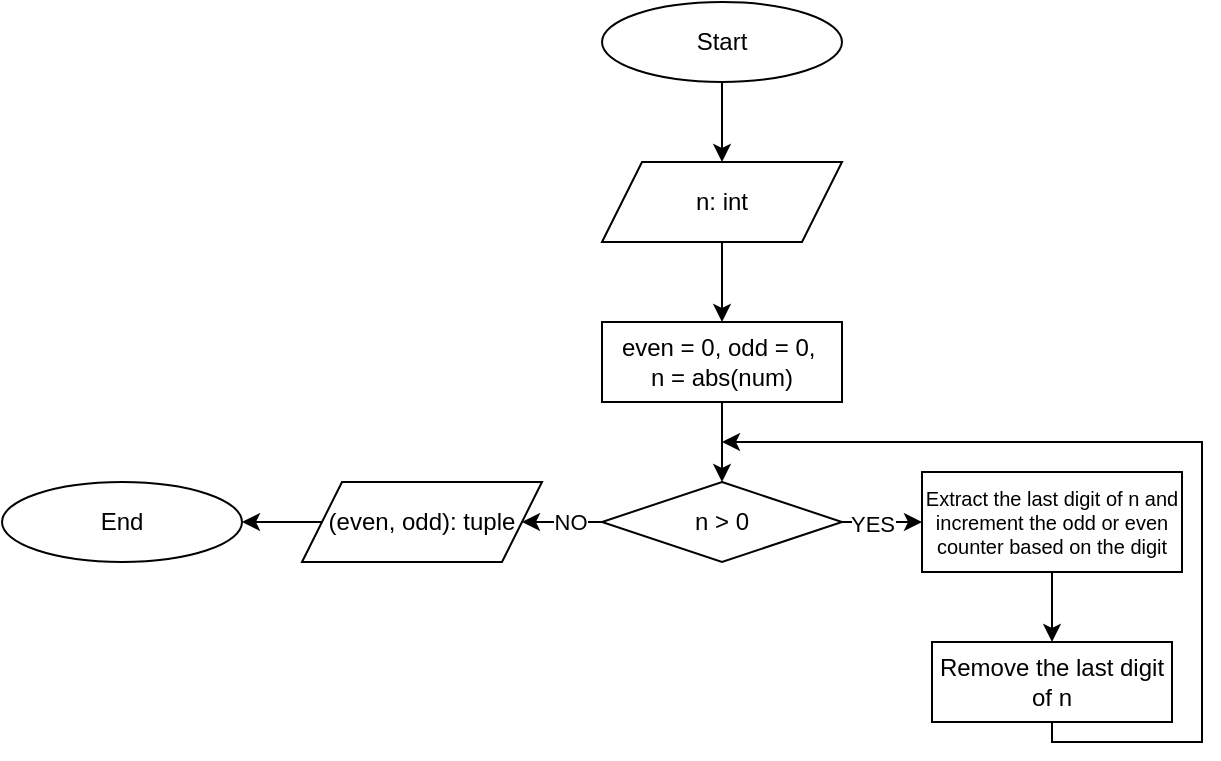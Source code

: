 <mxfile version="24.8.6">
  <diagram name="Page-1" id="gcOh2L13ghurHqlArtQZ">
    <mxGraphModel dx="989" dy="570" grid="1" gridSize="10" guides="1" tooltips="1" connect="1" arrows="1" fold="1" page="1" pageScale="1" pageWidth="827" pageHeight="1169" background="#ffffff" math="0" shadow="0">
      <root>
        <mxCell id="0" />
        <mxCell id="1" parent="0" />
        <mxCell id="6OEK3HkwsZAHeZwyoHTl-1" value="Start" style="ellipse;whiteSpace=wrap;html=1;" vertex="1" parent="1">
          <mxGeometry x="360" y="80" width="120" height="40" as="geometry" />
        </mxCell>
        <mxCell id="6OEK3HkwsZAHeZwyoHTl-5" value="" style="endArrow=classic;html=1;rounded=0;exitX=0.5;exitY=1;exitDx=0;exitDy=0;entryX=0.5;entryY=0;entryDx=0;entryDy=0;" edge="1" parent="1" source="6OEK3HkwsZAHeZwyoHTl-1" target="6OEK3HkwsZAHeZwyoHTl-86">
          <mxGeometry width="50" height="50" relative="1" as="geometry">
            <mxPoint x="340" y="360" as="sourcePoint" />
            <mxPoint x="430" y="150" as="targetPoint" />
          </mxGeometry>
        </mxCell>
        <mxCell id="6OEK3HkwsZAHeZwyoHTl-86" value="&lt;div&gt;n: int&lt;/div&gt;" style="shape=parallelogram;perimeter=parallelogramPerimeter;whiteSpace=wrap;html=1;fixedSize=1;" vertex="1" parent="1">
          <mxGeometry x="360" y="160" width="120" height="40" as="geometry" />
        </mxCell>
        <mxCell id="6OEK3HkwsZAHeZwyoHTl-92" value="" style="endArrow=classic;html=1;rounded=0;exitX=0.5;exitY=1;exitDx=0;exitDy=0;entryX=0.5;entryY=0;entryDx=0;entryDy=0;" edge="1" parent="1" source="6OEK3HkwsZAHeZwyoHTl-86">
          <mxGeometry width="50" height="50" relative="1" as="geometry">
            <mxPoint x="420" y="280" as="sourcePoint" />
            <mxPoint x="420" y="240" as="targetPoint" />
          </mxGeometry>
        </mxCell>
        <mxCell id="6OEK3HkwsZAHeZwyoHTl-108" value="End" style="ellipse;whiteSpace=wrap;html=1;" vertex="1" parent="1">
          <mxGeometry x="60" y="320" width="120" height="40" as="geometry" />
        </mxCell>
        <mxCell id="6OEK3HkwsZAHeZwyoHTl-122" value="even = 0, odd = 0,&amp;nbsp;&lt;div&gt;n = abs(num)&lt;/div&gt;" style="rounded=0;whiteSpace=wrap;html=1;" vertex="1" parent="1">
          <mxGeometry x="360" y="240" width="120" height="40" as="geometry" />
        </mxCell>
        <mxCell id="6OEK3HkwsZAHeZwyoHTl-124" value="n &amp;gt; 0" style="rhombus;whiteSpace=wrap;html=1;" vertex="1" parent="1">
          <mxGeometry x="360" y="320" width="120" height="40" as="geometry" />
        </mxCell>
        <mxCell id="6OEK3HkwsZAHeZwyoHTl-125" value="&lt;div style=&quot;font-size: 10px;&quot;&gt;Extract the last digit of n and increment the odd or even counter based on the digit&lt;/div&gt;" style="rounded=0;whiteSpace=wrap;html=1;fontSize=10;" vertex="1" parent="1">
          <mxGeometry x="520" y="315" width="130" height="50" as="geometry" />
        </mxCell>
        <mxCell id="6OEK3HkwsZAHeZwyoHTl-127" value="(even, odd): tuple" style="shape=parallelogram;perimeter=parallelogramPerimeter;whiteSpace=wrap;html=1;fixedSize=1;" vertex="1" parent="1">
          <mxGeometry x="210" y="320" width="120" height="40" as="geometry" />
        </mxCell>
        <mxCell id="6OEK3HkwsZAHeZwyoHTl-130" value="&lt;div&gt;Remove the last digit of n&lt;/div&gt;" style="rounded=0;whiteSpace=wrap;html=1;" vertex="1" parent="1">
          <mxGeometry x="525" y="400" width="120" height="40" as="geometry" />
        </mxCell>
        <mxCell id="6OEK3HkwsZAHeZwyoHTl-131" value="" style="endArrow=classic;html=1;rounded=0;exitX=0.5;exitY=1;exitDx=0;exitDy=0;entryX=0.5;entryY=0;entryDx=0;entryDy=0;" edge="1" parent="1" source="6OEK3HkwsZAHeZwyoHTl-122" target="6OEK3HkwsZAHeZwyoHTl-124">
          <mxGeometry width="50" height="50" relative="1" as="geometry">
            <mxPoint x="430" y="210" as="sourcePoint" />
            <mxPoint x="430" y="250" as="targetPoint" />
          </mxGeometry>
        </mxCell>
        <mxCell id="6OEK3HkwsZAHeZwyoHTl-132" value="" style="endArrow=classic;html=1;rounded=0;exitX=1;exitY=0.5;exitDx=0;exitDy=0;entryX=0;entryY=0.5;entryDx=0;entryDy=0;" edge="1" parent="1" source="6OEK3HkwsZAHeZwyoHTl-124" target="6OEK3HkwsZAHeZwyoHTl-125">
          <mxGeometry width="50" height="50" relative="1" as="geometry">
            <mxPoint x="430" y="290" as="sourcePoint" />
            <mxPoint x="430" y="330" as="targetPoint" />
          </mxGeometry>
        </mxCell>
        <mxCell id="6OEK3HkwsZAHeZwyoHTl-145" value="YES" style="edgeLabel;html=1;align=center;verticalAlign=middle;resizable=0;points=[];" vertex="1" connectable="0" parent="6OEK3HkwsZAHeZwyoHTl-132">
          <mxGeometry x="-0.278" y="-1" relative="1" as="geometry">
            <mxPoint as="offset" />
          </mxGeometry>
        </mxCell>
        <mxCell id="6OEK3HkwsZAHeZwyoHTl-133" value="" style="endArrow=classic;html=1;rounded=0;exitX=0.5;exitY=1;exitDx=0;exitDy=0;entryX=0.5;entryY=0;entryDx=0;entryDy=0;" edge="1" parent="1" source="6OEK3HkwsZAHeZwyoHTl-125" target="6OEK3HkwsZAHeZwyoHTl-130">
          <mxGeometry width="50" height="50" relative="1" as="geometry">
            <mxPoint x="490" y="350" as="sourcePoint" />
            <mxPoint x="580" y="400" as="targetPoint" />
          </mxGeometry>
        </mxCell>
        <mxCell id="6OEK3HkwsZAHeZwyoHTl-140" value="" style="endArrow=classic;html=1;rounded=0;exitX=0.5;exitY=1;exitDx=0;exitDy=0;" edge="1" parent="1" source="6OEK3HkwsZAHeZwyoHTl-130">
          <mxGeometry width="50" height="50" relative="1" as="geometry">
            <mxPoint x="580" y="540" as="sourcePoint" />
            <mxPoint x="420" y="300" as="targetPoint" />
            <Array as="points">
              <mxPoint x="585" y="450" />
              <mxPoint x="660" y="450" />
              <mxPoint x="660" y="300" />
            </Array>
          </mxGeometry>
        </mxCell>
        <mxCell id="6OEK3HkwsZAHeZwyoHTl-141" value="" style="endArrow=classic;html=1;rounded=0;exitX=0;exitY=0.5;exitDx=0;exitDy=0;entryX=1;entryY=0.5;entryDx=0;entryDy=0;" edge="1" parent="1" source="6OEK3HkwsZAHeZwyoHTl-124" target="6OEK3HkwsZAHeZwyoHTl-127">
          <mxGeometry width="50" height="50" relative="1" as="geometry">
            <mxPoint x="490" y="350" as="sourcePoint" />
            <mxPoint x="530" y="350" as="targetPoint" />
          </mxGeometry>
        </mxCell>
        <mxCell id="6OEK3HkwsZAHeZwyoHTl-144" value="NO" style="edgeLabel;html=1;align=center;verticalAlign=middle;resizable=0;points=[];" vertex="1" connectable="0" parent="6OEK3HkwsZAHeZwyoHTl-141">
          <mxGeometry x="-0.171" relative="1" as="geometry">
            <mxPoint as="offset" />
          </mxGeometry>
        </mxCell>
        <mxCell id="6OEK3HkwsZAHeZwyoHTl-142" value="" style="endArrow=classic;html=1;rounded=0;entryX=1;entryY=0.5;entryDx=0;entryDy=0;" edge="1" parent="1" target="6OEK3HkwsZAHeZwyoHTl-108">
          <mxGeometry width="50" height="50" relative="1" as="geometry">
            <mxPoint x="220" y="340" as="sourcePoint" />
            <mxPoint x="330" y="350" as="targetPoint" />
          </mxGeometry>
        </mxCell>
      </root>
    </mxGraphModel>
  </diagram>
</mxfile>
